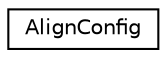 digraph "Graphical Class Hierarchy"
{
  edge [fontname="Helvetica",fontsize="10",labelfontname="Helvetica",labelfontsize="10"];
  node [fontname="Helvetica",fontsize="10",shape=record];
  rankdir="LR";
  Node0 [label="AlignConfig",height=0.2,width=0.4,color="black", fillcolor="white", style="filled",URL="$structkaldi_1_1AlignConfig.html"];
}
